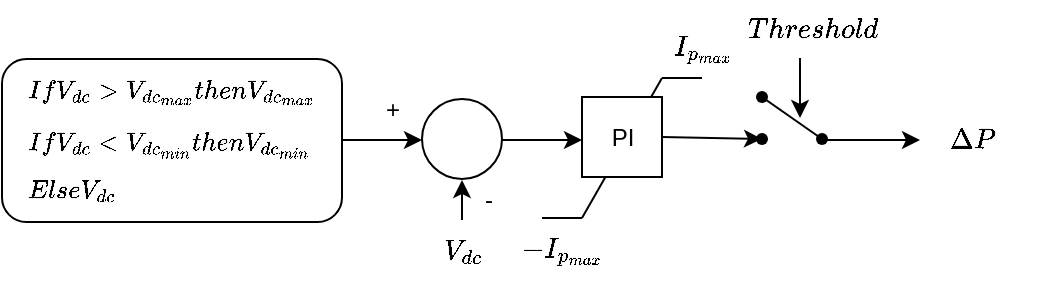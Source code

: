 <mxfile version="21.4.0" type="github">
  <diagram name="Page-1" id="M__zT0wr2wmmTbQlbQQs">
    <mxGraphModel dx="657" dy="375" grid="1" gridSize="10" guides="1" tooltips="1" connect="1" arrows="1" fold="1" page="1" pageScale="1" pageWidth="827" pageHeight="1169" math="1" shadow="0">
      <root>
        <mxCell id="0" />
        <mxCell id="1" parent="0" />
        <mxCell id="0xTqwyeqFWk_pGoUyoQy-40" value="" style="rounded=1;whiteSpace=wrap;html=1;" vertex="1" parent="1">
          <mxGeometry x="100" y="139.5" width="170" height="81.5" as="geometry" />
        </mxCell>
        <mxCell id="0xTqwyeqFWk_pGoUyoQy-1" value="" style="endArrow=classic;html=1;rounded=0;exitX=1;exitY=0.5;exitDx=0;exitDy=0;" edge="1" parent="1">
          <mxGeometry width="50" height="50" relative="1" as="geometry">
            <mxPoint x="270" y="180" as="sourcePoint" />
            <mxPoint x="310" y="180" as="targetPoint" />
          </mxGeometry>
        </mxCell>
        <mxCell id="0xTqwyeqFWk_pGoUyoQy-2" value="" style="ellipse;whiteSpace=wrap;html=1;aspect=fixed;" vertex="1" parent="1">
          <mxGeometry x="310" y="159.5" width="40" height="40" as="geometry" />
        </mxCell>
        <mxCell id="0xTqwyeqFWk_pGoUyoQy-3" value="" style="endArrow=classic;html=1;rounded=0;" edge="1" parent="1">
          <mxGeometry width="50" height="50" relative="1" as="geometry">
            <mxPoint x="330" y="220" as="sourcePoint" />
            <mxPoint x="330" y="200" as="targetPoint" />
          </mxGeometry>
        </mxCell>
        <mxCell id="0xTqwyeqFWk_pGoUyoQy-4" value="" style="endArrow=classic;html=1;rounded=0;" edge="1" parent="1">
          <mxGeometry width="50" height="50" relative="1" as="geometry">
            <mxPoint x="350" y="180" as="sourcePoint" />
            <mxPoint x="390" y="180" as="targetPoint" />
          </mxGeometry>
        </mxCell>
        <mxCell id="0xTqwyeqFWk_pGoUyoQy-5" value="" style="endArrow=none;html=1;rounded=0;" edge="1" parent="1">
          <mxGeometry width="50" height="50" relative="1" as="geometry">
            <mxPoint x="370" y="220" as="sourcePoint" />
            <mxPoint x="370" y="220" as="targetPoint" />
            <Array as="points">
              <mxPoint x="370" y="220" />
            </Array>
          </mxGeometry>
        </mxCell>
        <mxCell id="0xTqwyeqFWk_pGoUyoQy-7" value="$$V_{dc}$$" style="text;html=1;align=center;verticalAlign=middle;resizable=0;points=[];autosize=1;strokeColor=none;fillColor=none;" vertex="1" parent="1">
          <mxGeometry x="285" y="220" width="90" height="30" as="geometry" />
        </mxCell>
        <mxCell id="0xTqwyeqFWk_pGoUyoQy-8" value="-" style="text;html=1;align=center;verticalAlign=middle;resizable=0;points=[];autosize=1;strokeColor=none;fillColor=none;" vertex="1" parent="1">
          <mxGeometry x="328" y="195" width="30" height="30" as="geometry" />
        </mxCell>
        <mxCell id="0xTqwyeqFWk_pGoUyoQy-9" value="+" style="text;html=1;align=center;verticalAlign=middle;resizable=0;points=[];autosize=1;strokeColor=none;fillColor=none;" vertex="1" parent="1">
          <mxGeometry x="280" y="150" width="30" height="30" as="geometry" />
        </mxCell>
        <mxCell id="0xTqwyeqFWk_pGoUyoQy-10" value="$$ If&amp;nbsp; V_{dc} &amp;gt; V_{dc_{max}}&lt;br style=&quot;font-size: 11px;&quot;&gt;&amp;nbsp;then V_{dc_{max}}$$&amp;nbsp;" style="text;html=1;align=left;verticalAlign=middle;resizable=0;points=[];autosize=1;strokeColor=none;fillColor=none;rotation=0;fontSize=11;" vertex="1" parent="1">
          <mxGeometry x="111" y="142" width="160" height="40" as="geometry" />
        </mxCell>
        <mxCell id="0xTqwyeqFWk_pGoUyoQy-12" value="" style="endArrow=none;html=1;rounded=0;" edge="1" parent="1">
          <mxGeometry width="50" height="50" relative="1" as="geometry">
            <mxPoint x="390" y="219" as="sourcePoint" />
            <mxPoint x="430" y="149" as="targetPoint" />
          </mxGeometry>
        </mxCell>
        <mxCell id="0xTqwyeqFWk_pGoUyoQy-13" value="" style="endArrow=none;html=1;rounded=0;" edge="1" parent="1">
          <mxGeometry width="50" height="50" relative="1" as="geometry">
            <mxPoint x="450" y="149" as="sourcePoint" />
            <mxPoint x="430" y="149" as="targetPoint" />
          </mxGeometry>
        </mxCell>
        <mxCell id="0xTqwyeqFWk_pGoUyoQy-14" value="" style="endArrow=none;html=1;rounded=0;" edge="1" parent="1">
          <mxGeometry width="50" height="50" relative="1" as="geometry">
            <mxPoint x="370" y="219" as="sourcePoint" />
            <mxPoint x="370" y="219" as="targetPoint" />
            <Array as="points">
              <mxPoint x="370" y="219" />
            </Array>
          </mxGeometry>
        </mxCell>
        <mxCell id="0xTqwyeqFWk_pGoUyoQy-15" value="" style="whiteSpace=wrap;html=1;aspect=fixed;" vertex="1" parent="1">
          <mxGeometry x="390" y="158.5" width="40" height="40" as="geometry" />
        </mxCell>
        <mxCell id="0xTqwyeqFWk_pGoUyoQy-16" value="PI" style="text;html=1;align=center;verticalAlign=middle;resizable=0;points=[];autosize=1;strokeColor=none;fillColor=none;" vertex="1" parent="1">
          <mxGeometry x="395" y="163.5" width="30" height="30" as="geometry" />
        </mxCell>
        <mxCell id="0xTqwyeqFWk_pGoUyoQy-17" value="$$-I_{p_{max}}$$" style="text;html=1;align=center;verticalAlign=middle;resizable=0;points=[];autosize=1;strokeColor=none;fillColor=none;" vertex="1" parent="1">
          <mxGeometry x="320" y="220" width="120" height="30" as="geometry" />
        </mxCell>
        <mxCell id="0xTqwyeqFWk_pGoUyoQy-18" value="" style="endArrow=none;html=1;rounded=0;" edge="1" parent="1">
          <mxGeometry width="50" height="50" relative="1" as="geometry">
            <mxPoint x="390" y="219" as="sourcePoint" />
            <mxPoint x="370" y="219" as="targetPoint" />
            <Array as="points" />
          </mxGeometry>
        </mxCell>
        <mxCell id="0xTqwyeqFWk_pGoUyoQy-19" value="$$I_{p_{max}}$$" style="text;html=1;align=center;verticalAlign=middle;resizable=0;points=[];autosize=1;strokeColor=none;fillColor=none;" vertex="1" parent="1">
          <mxGeometry x="395" y="119" width="110" height="30" as="geometry" />
        </mxCell>
        <mxCell id="0xTqwyeqFWk_pGoUyoQy-20" value="" style="endArrow=classic;html=1;rounded=0;exitX=1;exitY=0.5;exitDx=0;exitDy=0;" edge="1" parent="1" source="0xTqwyeqFWk_pGoUyoQy-15" target="0xTqwyeqFWk_pGoUyoQy-22">
          <mxGeometry width="50" height="50" relative="1" as="geometry">
            <mxPoint x="440" y="180" as="sourcePoint" />
            <mxPoint x="470" y="179" as="targetPoint" />
          </mxGeometry>
        </mxCell>
        <mxCell id="0xTqwyeqFWk_pGoUyoQy-22" value="" style="shape=waypoint;sketch=0;fillStyle=solid;size=6;pointerEvents=1;points=[];fillColor=none;resizable=0;rotatable=0;perimeter=centerPerimeter;snapToPoint=1;" vertex="1" parent="1">
          <mxGeometry x="470" y="169.5" width="20" height="20" as="geometry" />
        </mxCell>
        <mxCell id="0xTqwyeqFWk_pGoUyoQy-23" value="" style="shape=waypoint;sketch=0;fillStyle=solid;size=6;pointerEvents=1;points=[];fillColor=none;resizable=0;rotatable=0;perimeter=centerPerimeter;snapToPoint=1;" vertex="1" parent="1">
          <mxGeometry x="470" y="148.5" width="20" height="20" as="geometry" />
        </mxCell>
        <mxCell id="0xTqwyeqFWk_pGoUyoQy-24" value="" style="endArrow=classic;html=1;rounded=0;" edge="1" parent="1">
          <mxGeometry width="50" height="50" relative="1" as="geometry">
            <mxPoint x="509" y="180" as="sourcePoint" />
            <mxPoint x="559" y="180" as="targetPoint" />
          </mxGeometry>
        </mxCell>
        <mxCell id="0xTqwyeqFWk_pGoUyoQy-26" value="" style="endArrow=none;html=1;rounded=0;" edge="1" parent="1" source="0xTqwyeqFWk_pGoUyoQy-27" target="0xTqwyeqFWk_pGoUyoQy-23">
          <mxGeometry width="50" height="50" relative="1" as="geometry">
            <mxPoint x="500" y="180" as="sourcePoint" />
            <mxPoint x="430" y="190" as="targetPoint" />
          </mxGeometry>
        </mxCell>
        <mxCell id="0xTqwyeqFWk_pGoUyoQy-27" value="" style="shape=waypoint;sketch=0;fillStyle=solid;size=6;pointerEvents=1;points=[];fillColor=none;resizable=0;rotatable=0;perimeter=centerPerimeter;snapToPoint=1;" vertex="1" parent="1">
          <mxGeometry x="500" y="169.5" width="20" height="20" as="geometry" />
        </mxCell>
        <mxCell id="0xTqwyeqFWk_pGoUyoQy-28" value="" style="endArrow=classic;html=1;rounded=0;" edge="1" parent="1">
          <mxGeometry width="50" height="50" relative="1" as="geometry">
            <mxPoint x="499" y="139" as="sourcePoint" />
            <mxPoint x="499" y="169" as="targetPoint" />
          </mxGeometry>
        </mxCell>
        <mxCell id="0xTqwyeqFWk_pGoUyoQy-29" value="$$Threshold$$" style="text;html=1;align=center;verticalAlign=middle;resizable=0;points=[];autosize=1;strokeColor=none;fillColor=none;" vertex="1" parent="1">
          <mxGeometry x="455" y="110" width="100" height="30" as="geometry" />
        </mxCell>
        <mxCell id="0xTqwyeqFWk_pGoUyoQy-30" value="$$\Delta P$$" style="text;html=1;align=center;verticalAlign=middle;resizable=0;points=[];autosize=1;strokeColor=none;fillColor=none;" vertex="1" parent="1">
          <mxGeometry x="540" y="165" width="90" height="30" as="geometry" />
        </mxCell>
        <mxCell id="0xTqwyeqFWk_pGoUyoQy-35" value="$$ If&amp;nbsp; V_{dc} &amp;lt; V_{dc_{min}}&lt;br style=&quot;font-size: 11px;&quot;&gt;&amp;nbsp;then V_{dc_{min}}$$&amp;nbsp;" style="text;html=1;align=left;verticalAlign=middle;resizable=0;points=[];autosize=1;strokeColor=none;fillColor=none;rotation=0;fontSize=11;" vertex="1" parent="1">
          <mxGeometry x="111" y="168" width="160" height="40" as="geometry" />
        </mxCell>
        <mxCell id="0xTqwyeqFWk_pGoUyoQy-36" value="$$ Else&amp;nbsp; V_{dc} $$&amp;nbsp;" style="text;html=1;align=left;verticalAlign=middle;resizable=0;points=[];autosize=1;strokeColor=none;fillColor=none;rotation=0;fontSize=11;" vertex="1" parent="1">
          <mxGeometry x="111" y="196.5" width="120" height="30" as="geometry" />
        </mxCell>
      </root>
    </mxGraphModel>
  </diagram>
</mxfile>
